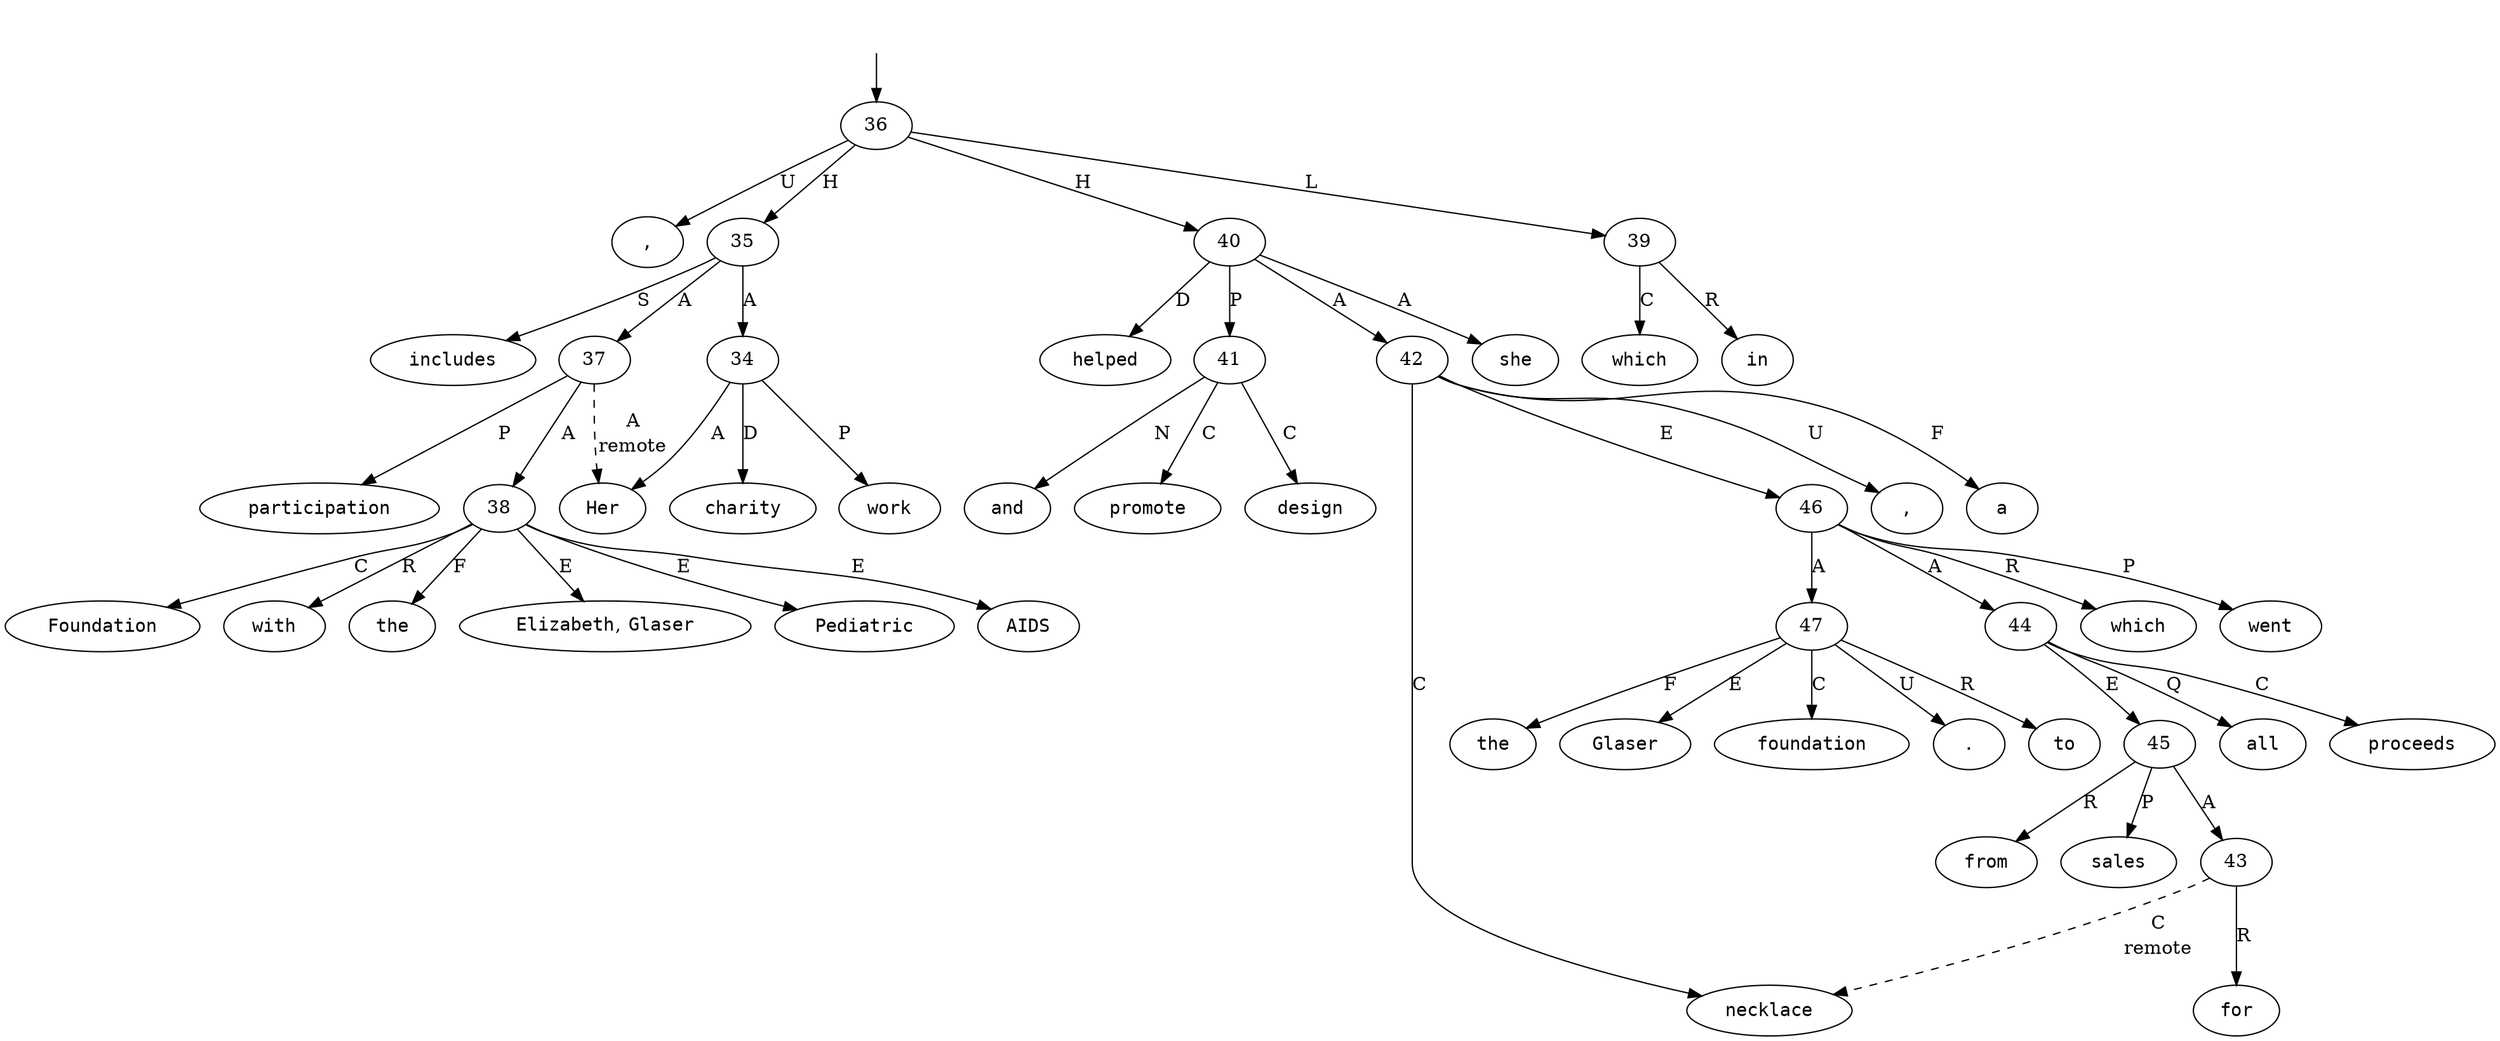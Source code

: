 digraph "221012" {
  top [ style=invis ];
  top -> 36;
  0 [ shape=oval, label=<<table align="center" border="0" cellspacing="0"><tr><td colspan="2"><font face="Courier">Her</font></td></tr></table>> ];
  1 [ shape=oval, label=<<table align="center" border="0" cellspacing="0"><tr><td colspan="2"><font face="Courier">charity</font></td></tr></table>> ];
  2 [ shape=oval, label=<<table align="center" border="0" cellspacing="0"><tr><td colspan="2"><font face="Courier">work</font></td></tr></table>> ];
  3 [ shape=oval, label=<<table align="center" border="0" cellspacing="0"><tr><td colspan="2"><font face="Courier">includes</font></td></tr></table>> ];
  4 [ shape=oval, label=<<table align="center" border="0" cellspacing="0"><tr><td colspan="2"><font face="Courier">participation</font></td></tr></table>> ];
  5 [ shape=oval, label=<<table align="center" border="0" cellspacing="0"><tr><td colspan="2"><font face="Courier">with</font></td></tr></table>> ];
  6 [ shape=oval, label=<<table align="center" border="0" cellspacing="0"><tr><td colspan="2"><font face="Courier">the</font></td></tr></table>> ];
  7 [ shape=oval, label=<<table align="center" border="0" cellspacing="0"><tr><td colspan="2"><font face="Courier">Elizabeth</font>,&nbsp;<font face="Courier">Glaser</font></td></tr></table>> ];
  8 [ shape=oval, label=<<table align="center" border="0" cellspacing="0"><tr><td colspan="2"><font face="Courier">Pediatric</font></td></tr></table>> ];
  9 [ shape=oval, label=<<table align="center" border="0" cellspacing="0"><tr><td colspan="2"><font face="Courier">AIDS</font></td></tr></table>> ];
  10 [ shape=oval, label=<<table align="center" border="0" cellspacing="0"><tr><td colspan="2"><font face="Courier">Foundation</font></td></tr></table>> ];
  11 [ shape=oval, label=<<table align="center" border="0" cellspacing="0"><tr><td colspan="2"><font face="Courier">,</font></td></tr></table>> ];
  12 [ shape=oval, label=<<table align="center" border="0" cellspacing="0"><tr><td colspan="2"><font face="Courier">in</font></td></tr></table>> ];
  13 [ shape=oval, label=<<table align="center" border="0" cellspacing="0"><tr><td colspan="2"><font face="Courier">which</font></td></tr></table>> ];
  14 [ shape=oval, label=<<table align="center" border="0" cellspacing="0"><tr><td colspan="2"><font face="Courier">she</font></td></tr></table>> ];
  15 [ shape=oval, label=<<table align="center" border="0" cellspacing="0"><tr><td colspan="2"><font face="Courier">helped</font></td></tr></table>> ];
  16 [ shape=oval, label=<<table align="center" border="0" cellspacing="0"><tr><td colspan="2"><font face="Courier">design</font></td></tr></table>> ];
  17 [ shape=oval, label=<<table align="center" border="0" cellspacing="0"><tr><td colspan="2"><font face="Courier">and</font></td></tr></table>> ];
  18 [ shape=oval, label=<<table align="center" border="0" cellspacing="0"><tr><td colspan="2"><font face="Courier">promote</font></td></tr></table>> ];
  19 [ shape=oval, label=<<table align="center" border="0" cellspacing="0"><tr><td colspan="2"><font face="Courier">a</font></td></tr></table>> ];
  20 [ shape=oval, label=<<table align="center" border="0" cellspacing="0"><tr><td colspan="2"><font face="Courier">necklace</font></td></tr></table>> ];
  21 [ shape=oval, label=<<table align="center" border="0" cellspacing="0"><tr><td colspan="2"><font face="Courier">,</font></td></tr></table>> ];
  22 [ shape=oval, label=<<table align="center" border="0" cellspacing="0"><tr><td colspan="2"><font face="Courier">for</font></td></tr></table>> ];
  23 [ shape=oval, label=<<table align="center" border="0" cellspacing="0"><tr><td colspan="2"><font face="Courier">which</font></td></tr></table>> ];
  24 [ shape=oval, label=<<table align="center" border="0" cellspacing="0"><tr><td colspan="2"><font face="Courier">all</font></td></tr></table>> ];
  25 [ shape=oval, label=<<table align="center" border="0" cellspacing="0"><tr><td colspan="2"><font face="Courier">proceeds</font></td></tr></table>> ];
  26 [ shape=oval, label=<<table align="center" border="0" cellspacing="0"><tr><td colspan="2"><font face="Courier">from</font></td></tr></table>> ];
  27 [ shape=oval, label=<<table align="center" border="0" cellspacing="0"><tr><td colspan="2"><font face="Courier">sales</font></td></tr></table>> ];
  28 [ shape=oval, label=<<table align="center" border="0" cellspacing="0"><tr><td colspan="2"><font face="Courier">went</font></td></tr></table>> ];
  29 [ shape=oval, label=<<table align="center" border="0" cellspacing="0"><tr><td colspan="2"><font face="Courier">to</font></td></tr></table>> ];
  30 [ shape=oval, label=<<table align="center" border="0" cellspacing="0"><tr><td colspan="2"><font face="Courier">the</font></td></tr></table>> ];
  31 [ shape=oval, label=<<table align="center" border="0" cellspacing="0"><tr><td colspan="2"><font face="Courier">Glaser</font></td></tr></table>> ];
  32 [ shape=oval, label=<<table align="center" border="0" cellspacing="0"><tr><td colspan="2"><font face="Courier">foundation</font></td></tr></table>> ];
  33 [ shape=oval, label=<<table align="center" border="0" cellspacing="0"><tr><td colspan="2"><font face="Courier">.</font></td></tr></table>> ];
  34 -> 1 [ label="D" ];
  34 -> 2 [ label="P" ];
  34 -> 0 [ label="A" ];
  35 -> 34 [ label="A" ];
  35 -> 37 [ label="A" ];
  35 -> 3 [ label="S" ];
  36 -> 40 [ label="H" ];
  36 -> 11 [ label="U" ];
  36 -> 39 [ label="L" ];
  36 -> 35 [ label="H" ];
  37 -> 38 [ label="A" ];
  37 -> 0 [ label=<<table align="center" border="0" cellspacing="0"><tr><td colspan="1">A</td></tr><tr><td>remote</td></tr></table>>, style=dashed ];
  37 -> 4 [ label="P" ];
  38 -> 7 [ label="E" ];
  38 -> 5 [ label="R" ];
  38 -> 10 [ label="C" ];
  38 -> 6 [ label="F" ];
  38 -> 8 [ label="E" ];
  38 -> 9 [ label="E" ];
  39 -> 13 [ label="C" ];
  39 -> 12 [ label="R" ];
  40 -> 15 [ label="D" ];
  40 -> 14 [ label="A" ];
  40 -> 41 [ label="P" ];
  40 -> 42 [ label="A" ];
  41 -> 16 [ label="C" ];
  41 -> 17 [ label="N" ];
  41 -> 18 [ label="C" ];
  42 -> 21 [ label="U" ];
  42 -> 20 [ label="C" ];
  42 -> 46 [ label="E" ];
  42 -> 19 [ label="F" ];
  43 -> 20 [ label=<<table align="center" border="0" cellspacing="0"><tr><td colspan="1">C</td></tr><tr><td>remote</td></tr></table>>, style=dashed ];
  43 -> 22 [ label="R" ];
  44 -> 24 [ label="Q" ];
  44 -> 45 [ label="E" ];
  44 -> 25 [ label="C" ];
  45 -> 27 [ label="P" ];
  45 -> 26 [ label="R" ];
  45 -> 43 [ label="A" ];
  46 -> 23 [ label="R" ];
  46 -> 28 [ label="P" ];
  46 -> 47 [ label="A" ];
  46 -> 44 [ label="A" ];
  47 -> 30 [ label="F" ];
  47 -> 31 [ label="E" ];
  47 -> 32 [ label="C" ];
  47 -> 33 [ label="U" ];
  47 -> 29 [ label="R" ];
}

